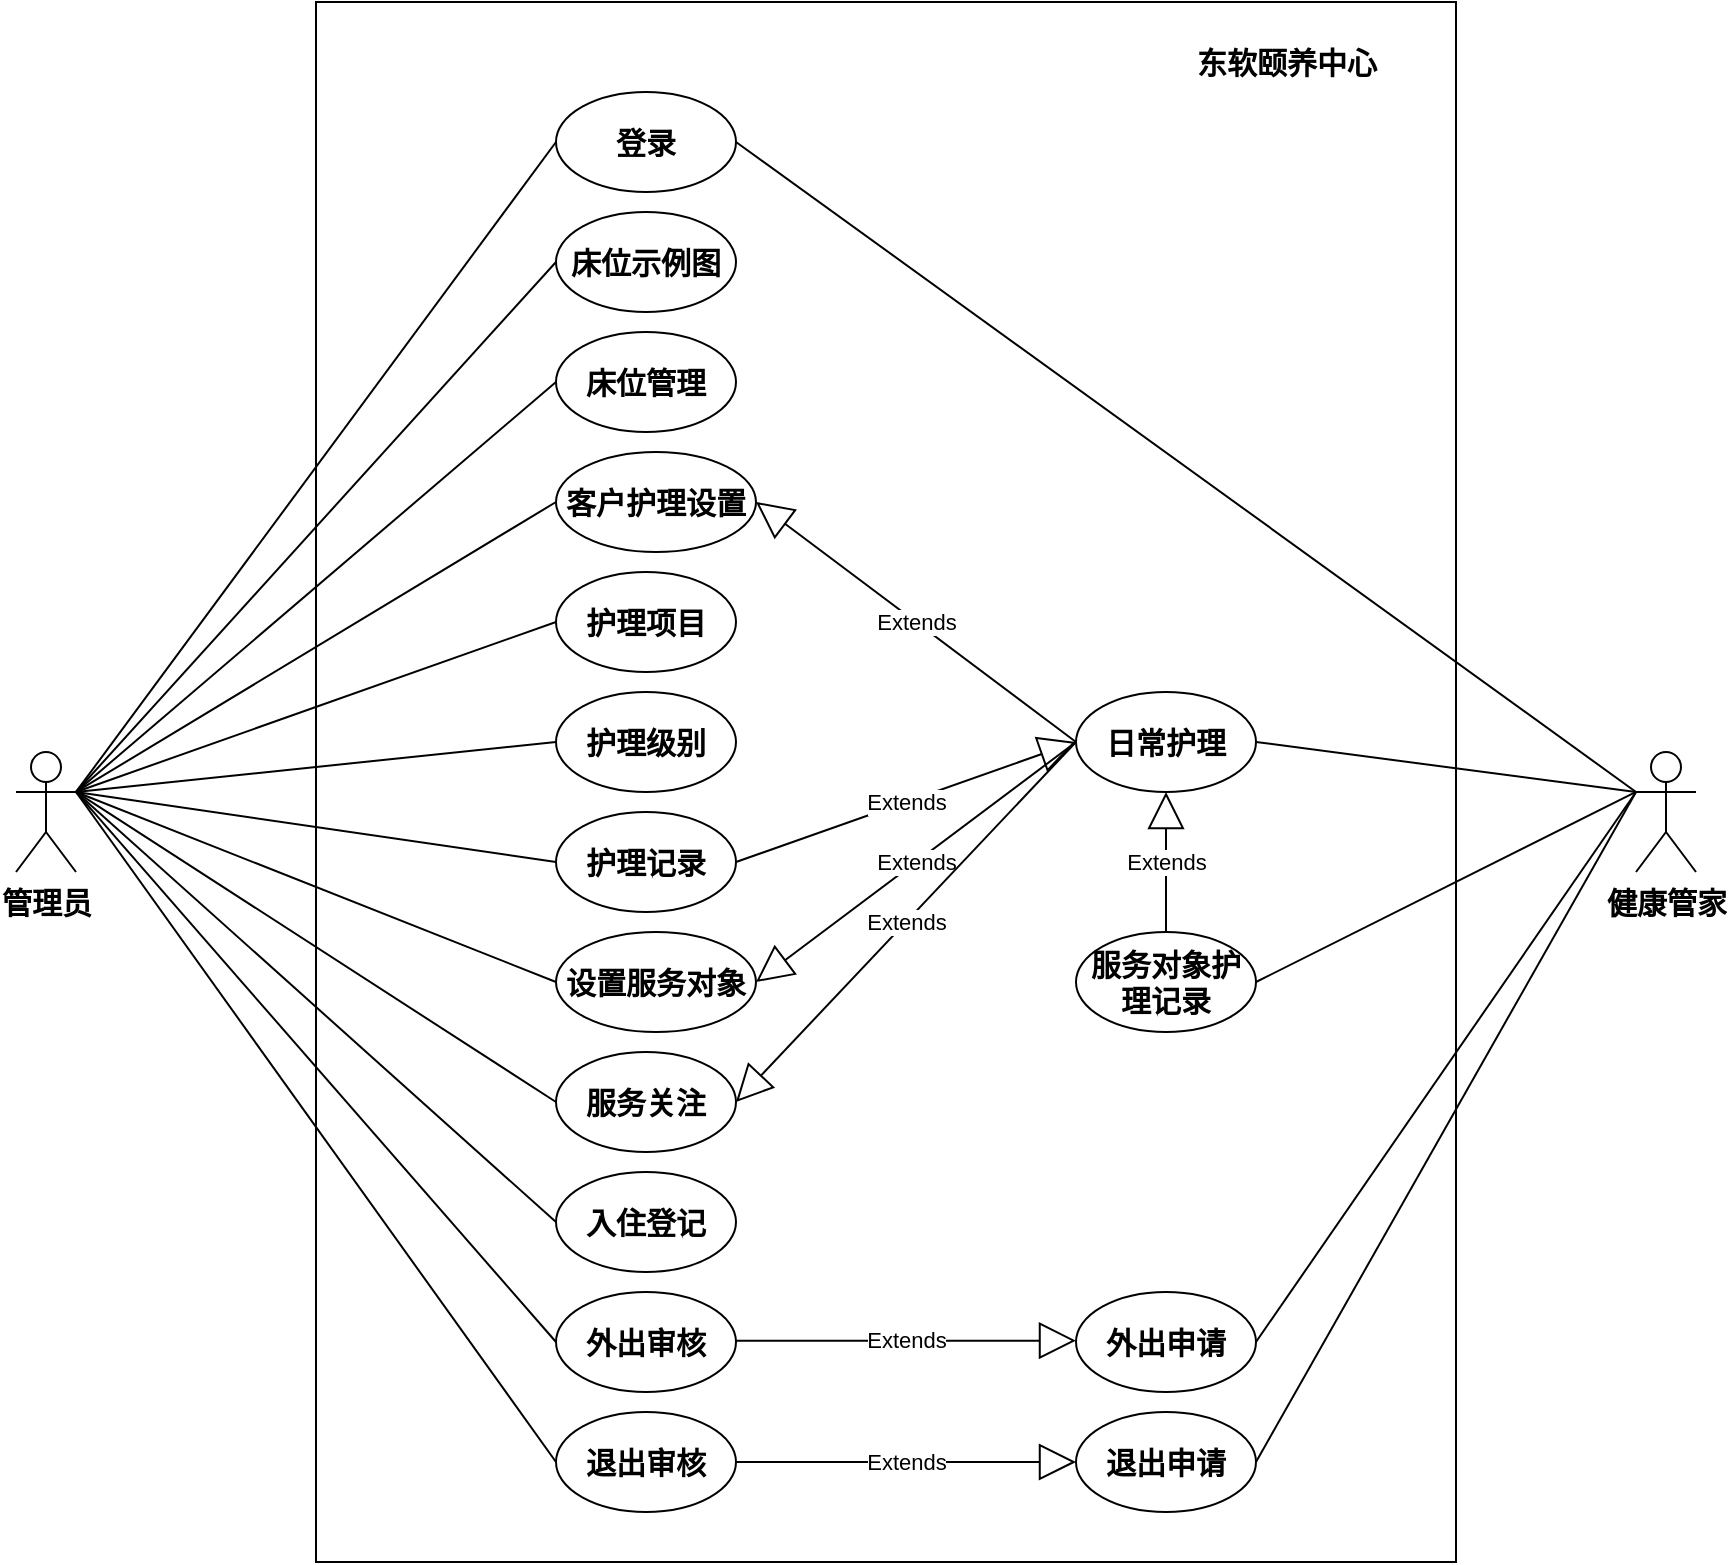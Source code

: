 <mxfile>
    <diagram id="ldZKe99a0s3TlZ5kp_Uz" name="第 1 页">
        <mxGraphModel dx="612" dy="1609" grid="1" gridSize="10" guides="1" tooltips="1" connect="1" arrows="1" fold="1" page="1" pageScale="1" pageWidth="827" pageHeight="1169" math="0" shadow="0">
            <root>
                <mxCell id="0"/>
                <mxCell id="1" parent="0"/>
                <mxCell id="9" value="" style="rounded=0;whiteSpace=wrap;html=1;fontStyle=1;fontSize=15;" parent="1" vertex="1">
                    <mxGeometry x="490" y="-45" width="570" height="780" as="geometry"/>
                </mxCell>
                <mxCell id="301" style="edgeStyle=none;html=1;exitX=1;exitY=0.333;exitDx=0;exitDy=0;exitPerimeter=0;entryX=0;entryY=0.5;entryDx=0;entryDy=0;endArrow=none;endFill=0;" parent="1" source="2" target="278" edge="1">
                    <mxGeometry relative="1" as="geometry"/>
                </mxCell>
                <mxCell id="302" style="edgeStyle=none;html=1;exitX=1;exitY=0.333;exitDx=0;exitDy=0;exitPerimeter=0;entryX=0;entryY=0.5;entryDx=0;entryDy=0;endArrow=none;endFill=0;" parent="1" source="2" target="290" edge="1">
                    <mxGeometry relative="1" as="geometry"/>
                </mxCell>
                <mxCell id="304" style="edgeStyle=none;html=1;exitX=1;exitY=0.333;exitDx=0;exitDy=0;exitPerimeter=0;entryX=0;entryY=0.5;entryDx=0;entryDy=0;endArrow=none;endFill=0;" parent="1" source="2" target="291" edge="1">
                    <mxGeometry relative="1" as="geometry"/>
                </mxCell>
                <mxCell id="305" style="edgeStyle=none;html=1;exitX=1;exitY=0.333;exitDx=0;exitDy=0;exitPerimeter=0;entryX=0;entryY=0.5;entryDx=0;entryDy=0;endArrow=none;endFill=0;" parent="1" source="2" target="292" edge="1">
                    <mxGeometry relative="1" as="geometry"/>
                </mxCell>
                <mxCell id="309" style="edgeStyle=none;html=1;exitX=1;exitY=0.333;exitDx=0;exitDy=0;exitPerimeter=0;entryX=0;entryY=0.5;entryDx=0;entryDy=0;endArrow=none;endFill=0;" parent="1" source="2" target="293" edge="1">
                    <mxGeometry relative="1" as="geometry"/>
                </mxCell>
                <mxCell id="311" style="edgeStyle=none;html=1;exitX=1;exitY=0.333;exitDx=0;exitDy=0;exitPerimeter=0;entryX=0;entryY=0.5;entryDx=0;entryDy=0;endArrow=none;endFill=0;" parent="1" source="2" target="294" edge="1">
                    <mxGeometry relative="1" as="geometry"/>
                </mxCell>
                <mxCell id="312" style="edgeStyle=none;html=1;exitX=1;exitY=0.333;exitDx=0;exitDy=0;exitPerimeter=0;entryX=0;entryY=0.5;entryDx=0;entryDy=0;endArrow=none;endFill=0;" parent="1" source="2" target="295" edge="1">
                    <mxGeometry relative="1" as="geometry"/>
                </mxCell>
                <mxCell id="313" style="edgeStyle=none;html=1;exitX=1;exitY=0.333;exitDx=0;exitDy=0;exitPerimeter=0;entryX=0;entryY=0.5;entryDx=0;entryDy=0;endArrow=none;endFill=0;" parent="1" source="2" target="296" edge="1">
                    <mxGeometry relative="1" as="geometry"/>
                </mxCell>
                <mxCell id="314" style="edgeStyle=none;html=1;exitX=1;exitY=0.333;exitDx=0;exitDy=0;exitPerimeter=0;entryX=0;entryY=0.5;entryDx=0;entryDy=0;endArrow=none;endFill=0;" parent="1" source="2" target="297" edge="1">
                    <mxGeometry relative="1" as="geometry"/>
                </mxCell>
                <mxCell id="315" style="edgeStyle=none;html=1;exitX=1;exitY=0.333;exitDx=0;exitDy=0;exitPerimeter=0;entryX=0;entryY=0.5;entryDx=0;entryDy=0;endArrow=none;endFill=0;" parent="1" source="2" target="277" edge="1">
                    <mxGeometry relative="1" as="geometry"/>
                </mxCell>
                <mxCell id="316" style="edgeStyle=none;html=1;exitX=1;exitY=0.333;exitDx=0;exitDy=0;exitPerimeter=0;entryX=0;entryY=0.5;entryDx=0;entryDy=0;endArrow=none;endFill=0;" parent="1" source="2" target="298" edge="1">
                    <mxGeometry relative="1" as="geometry"/>
                </mxCell>
                <mxCell id="317" style="edgeStyle=none;html=1;exitX=1;exitY=0.333;exitDx=0;exitDy=0;exitPerimeter=0;entryX=0;entryY=0.5;entryDx=0;entryDy=0;endArrow=none;endFill=0;" parent="1" source="2" target="299" edge="1">
                    <mxGeometry relative="1" as="geometry"/>
                </mxCell>
                <mxCell id="2" value="管理员&lt;div&gt;&lt;br&gt;&lt;/div&gt;" style="shape=umlActor;verticalLabelPosition=bottom;verticalAlign=top;html=1;fontStyle=1;fontSize=15;" parent="1" vertex="1">
                    <mxGeometry x="340" y="330" width="30" height="60" as="geometry"/>
                </mxCell>
                <mxCell id="10" value="东软颐养中心" style="text;html=1;align=center;verticalAlign=middle;resizable=0;points=[];autosize=1;strokeColor=none;fillColor=none;fontStyle=1;fontSize=15;" parent="1" vertex="1">
                    <mxGeometry x="920" y="-30" width="110" height="30" as="geometry"/>
                </mxCell>
                <mxCell id="325" style="edgeStyle=none;html=1;exitX=0;exitY=0.333;exitDx=0;exitDy=0;exitPerimeter=0;entryX=1;entryY=0.5;entryDx=0;entryDy=0;endArrow=none;endFill=0;" parent="1" source="276" target="277" edge="1">
                    <mxGeometry relative="1" as="geometry"/>
                </mxCell>
                <mxCell id="326" style="edgeStyle=none;html=1;exitX=0;exitY=0.333;exitDx=0;exitDy=0;exitPerimeter=0;entryX=1;entryY=0.5;entryDx=0;entryDy=0;endArrow=none;endFill=0;" parent="1" source="276" target="318" edge="1">
                    <mxGeometry relative="1" as="geometry"/>
                </mxCell>
                <mxCell id="327" style="edgeStyle=none;html=1;exitX=0;exitY=0.333;exitDx=0;exitDy=0;exitPerimeter=0;entryX=1;entryY=0.5;entryDx=0;entryDy=0;endArrow=none;endFill=0;" parent="1" source="276" target="319" edge="1">
                    <mxGeometry relative="1" as="geometry"/>
                </mxCell>
                <mxCell id="328" style="edgeStyle=none;html=1;exitX=0;exitY=0.333;exitDx=0;exitDy=0;exitPerimeter=0;entryX=1;entryY=0.5;entryDx=0;entryDy=0;endArrow=none;endFill=0;" parent="1" source="276" target="322" edge="1">
                    <mxGeometry relative="1" as="geometry"/>
                </mxCell>
                <mxCell id="329" style="edgeStyle=none;html=1;exitX=0;exitY=0.333;exitDx=0;exitDy=0;exitPerimeter=0;entryX=1;entryY=0.5;entryDx=0;entryDy=0;endArrow=none;endFill=0;" parent="1" source="276" target="321" edge="1">
                    <mxGeometry relative="1" as="geometry"/>
                </mxCell>
                <mxCell id="276" value="健康管家&lt;div&gt;&lt;br&gt;&lt;/div&gt;" style="shape=umlActor;verticalLabelPosition=bottom;verticalAlign=top;html=1;fontStyle=1;fontSize=15;" parent="1" vertex="1">
                    <mxGeometry x="1150" y="330" width="30" height="60" as="geometry"/>
                </mxCell>
                <mxCell id="277" value="登录" style="ellipse;whiteSpace=wrap;html=1;fontSize=15;fontStyle=1" parent="1" vertex="1">
                    <mxGeometry x="610" width="90" height="50" as="geometry"/>
                </mxCell>
                <mxCell id="278" value="床位示例图" style="ellipse;whiteSpace=wrap;html=1;fontSize=15;fontStyle=1" parent="1" vertex="1">
                    <mxGeometry x="610" y="60" width="90" height="50" as="geometry"/>
                </mxCell>
                <mxCell id="290" value="床位管理" style="ellipse;whiteSpace=wrap;html=1;fontSize=15;fontStyle=1" parent="1" vertex="1">
                    <mxGeometry x="610" y="120" width="90" height="50" as="geometry"/>
                </mxCell>
                <mxCell id="291" value="客户护理设置" style="ellipse;whiteSpace=wrap;html=1;fontSize=15;fontStyle=1" parent="1" vertex="1">
                    <mxGeometry x="610" y="180" width="100" height="50" as="geometry"/>
                </mxCell>
                <mxCell id="292" value="护理项目" style="ellipse;whiteSpace=wrap;html=1;fontSize=15;fontStyle=1" parent="1" vertex="1">
                    <mxGeometry x="610" y="240" width="90" height="50" as="geometry"/>
                </mxCell>
                <mxCell id="293" value="护理级别" style="ellipse;whiteSpace=wrap;html=1;fontSize=15;fontStyle=1" parent="1" vertex="1">
                    <mxGeometry x="610" y="300" width="90" height="50" as="geometry"/>
                </mxCell>
                <mxCell id="294" value="护理记录" style="ellipse;whiteSpace=wrap;html=1;fontSize=15;fontStyle=1" parent="1" vertex="1">
                    <mxGeometry x="610" y="360" width="90" height="50" as="geometry"/>
                </mxCell>
                <mxCell id="295" value="设置服务对象" style="ellipse;whiteSpace=wrap;html=1;fontSize=15;fontStyle=1" parent="1" vertex="1">
                    <mxGeometry x="610" y="420" width="100" height="50" as="geometry"/>
                </mxCell>
                <mxCell id="296" value="服务关注" style="ellipse;whiteSpace=wrap;html=1;fontSize=15;fontStyle=1" parent="1" vertex="1">
                    <mxGeometry x="610" y="480" width="90" height="50" as="geometry"/>
                </mxCell>
                <mxCell id="297" value="入住登记" style="ellipse;whiteSpace=wrap;html=1;fontSize=15;fontStyle=1" parent="1" vertex="1">
                    <mxGeometry x="610" y="540" width="90" height="50" as="geometry"/>
                </mxCell>
                <mxCell id="298" value="外出审核" style="ellipse;whiteSpace=wrap;html=1;fontSize=15;fontStyle=1" parent="1" vertex="1">
                    <mxGeometry x="610" y="600" width="90" height="50" as="geometry"/>
                </mxCell>
                <mxCell id="299" value="退出审核" style="ellipse;whiteSpace=wrap;html=1;fontSize=15;fontStyle=1" parent="1" vertex="1">
                    <mxGeometry x="610" y="660" width="90" height="50" as="geometry"/>
                </mxCell>
                <mxCell id="318" value="日常护理" style="ellipse;whiteSpace=wrap;html=1;fontSize=15;fontStyle=1" parent="1" vertex="1">
                    <mxGeometry x="870" y="300" width="90" height="50" as="geometry"/>
                </mxCell>
                <mxCell id="319" value="服务对象护理记录" style="ellipse;whiteSpace=wrap;html=1;fontSize=15;fontStyle=1" parent="1" vertex="1">
                    <mxGeometry x="870" y="420" width="90" height="50" as="geometry"/>
                </mxCell>
                <mxCell id="321" value="退出申请" style="ellipse;whiteSpace=wrap;html=1;fontSize=15;fontStyle=1" parent="1" vertex="1">
                    <mxGeometry x="870" y="660" width="90" height="50" as="geometry"/>
                </mxCell>
                <mxCell id="322" value="外出申请" style="ellipse;whiteSpace=wrap;html=1;fontSize=15;fontStyle=1" parent="1" vertex="1">
                    <mxGeometry x="870" y="600" width="90" height="50" as="geometry"/>
                </mxCell>
                <mxCell id="323" value="Extends" style="endArrow=block;endSize=16;endFill=0;html=1;exitX=1;exitY=0.5;exitDx=0;exitDy=0;entryX=0;entryY=0.5;entryDx=0;entryDy=0;" parent="1" source="299" target="321" edge="1">
                    <mxGeometry width="160" relative="1" as="geometry">
                        <mxPoint x="760" y="510" as="sourcePoint"/>
                        <mxPoint x="920" y="510" as="targetPoint"/>
                    </mxGeometry>
                </mxCell>
                <mxCell id="324" value="Extends" style="endArrow=block;endSize=16;endFill=0;html=1;exitX=1;exitY=0.5;exitDx=0;exitDy=0;entryX=0;entryY=0.5;entryDx=0;entryDy=0;" parent="1" edge="1">
                    <mxGeometry width="160" relative="1" as="geometry">
                        <mxPoint x="700" y="624.33" as="sourcePoint"/>
                        <mxPoint x="870" y="624.33" as="targetPoint"/>
                    </mxGeometry>
                </mxCell>
                <mxCell id="330" value="Extends" style="endArrow=block;endSize=16;endFill=0;html=1;exitX=0.5;exitY=0;exitDx=0;exitDy=0;entryX=0.5;entryY=1;entryDx=0;entryDy=0;" parent="1" source="319" target="318" edge="1">
                    <mxGeometry width="160" relative="1" as="geometry">
                        <mxPoint x="740" y="530" as="sourcePoint"/>
                        <mxPoint x="910" y="530" as="targetPoint"/>
                    </mxGeometry>
                </mxCell>
                <mxCell id="331" value="Extends" style="endArrow=block;endSize=16;endFill=0;html=1;exitX=1;exitY=0.5;exitDx=0;exitDy=0;entryX=0;entryY=0.5;entryDx=0;entryDy=0;" parent="1" source="294" target="318" edge="1">
                    <mxGeometry width="160" relative="1" as="geometry">
                        <mxPoint x="720" y="390" as="sourcePoint"/>
                        <mxPoint x="890" y="390" as="targetPoint"/>
                    </mxGeometry>
                </mxCell>
                <mxCell id="332" value="Extends" style="endArrow=block;endSize=16;endFill=0;html=1;exitX=0;exitY=0.5;exitDx=0;exitDy=0;entryX=1;entryY=0.5;entryDx=0;entryDy=0;" parent="1" source="318" target="291" edge="1">
                    <mxGeometry width="160" relative="1" as="geometry">
                        <mxPoint x="720" y="250" as="sourcePoint"/>
                        <mxPoint x="890" y="190" as="targetPoint"/>
                    </mxGeometry>
                </mxCell>
                <mxCell id="333" value="Extends" style="endArrow=block;endSize=16;endFill=0;html=1;exitX=0;exitY=0.5;exitDx=0;exitDy=0;entryX=1;entryY=0.5;entryDx=0;entryDy=0;" parent="1" source="318" target="295" edge="1">
                    <mxGeometry width="160" relative="1" as="geometry">
                        <mxPoint x="720" y="405" as="sourcePoint"/>
                        <mxPoint x="890" y="345" as="targetPoint"/>
                    </mxGeometry>
                </mxCell>
                <mxCell id="334" value="Extends" style="endArrow=block;endSize=16;endFill=0;html=1;exitX=0;exitY=0.5;exitDx=0;exitDy=0;entryX=1;entryY=0.5;entryDx=0;entryDy=0;" parent="1" source="318" target="296" edge="1">
                    <mxGeometry width="160" relative="1" as="geometry">
                        <mxPoint x="855" y="410" as="sourcePoint"/>
                        <mxPoint x="695" y="530" as="targetPoint"/>
                    </mxGeometry>
                </mxCell>
            </root>
        </mxGraphModel>
    </diagram>
</mxfile>